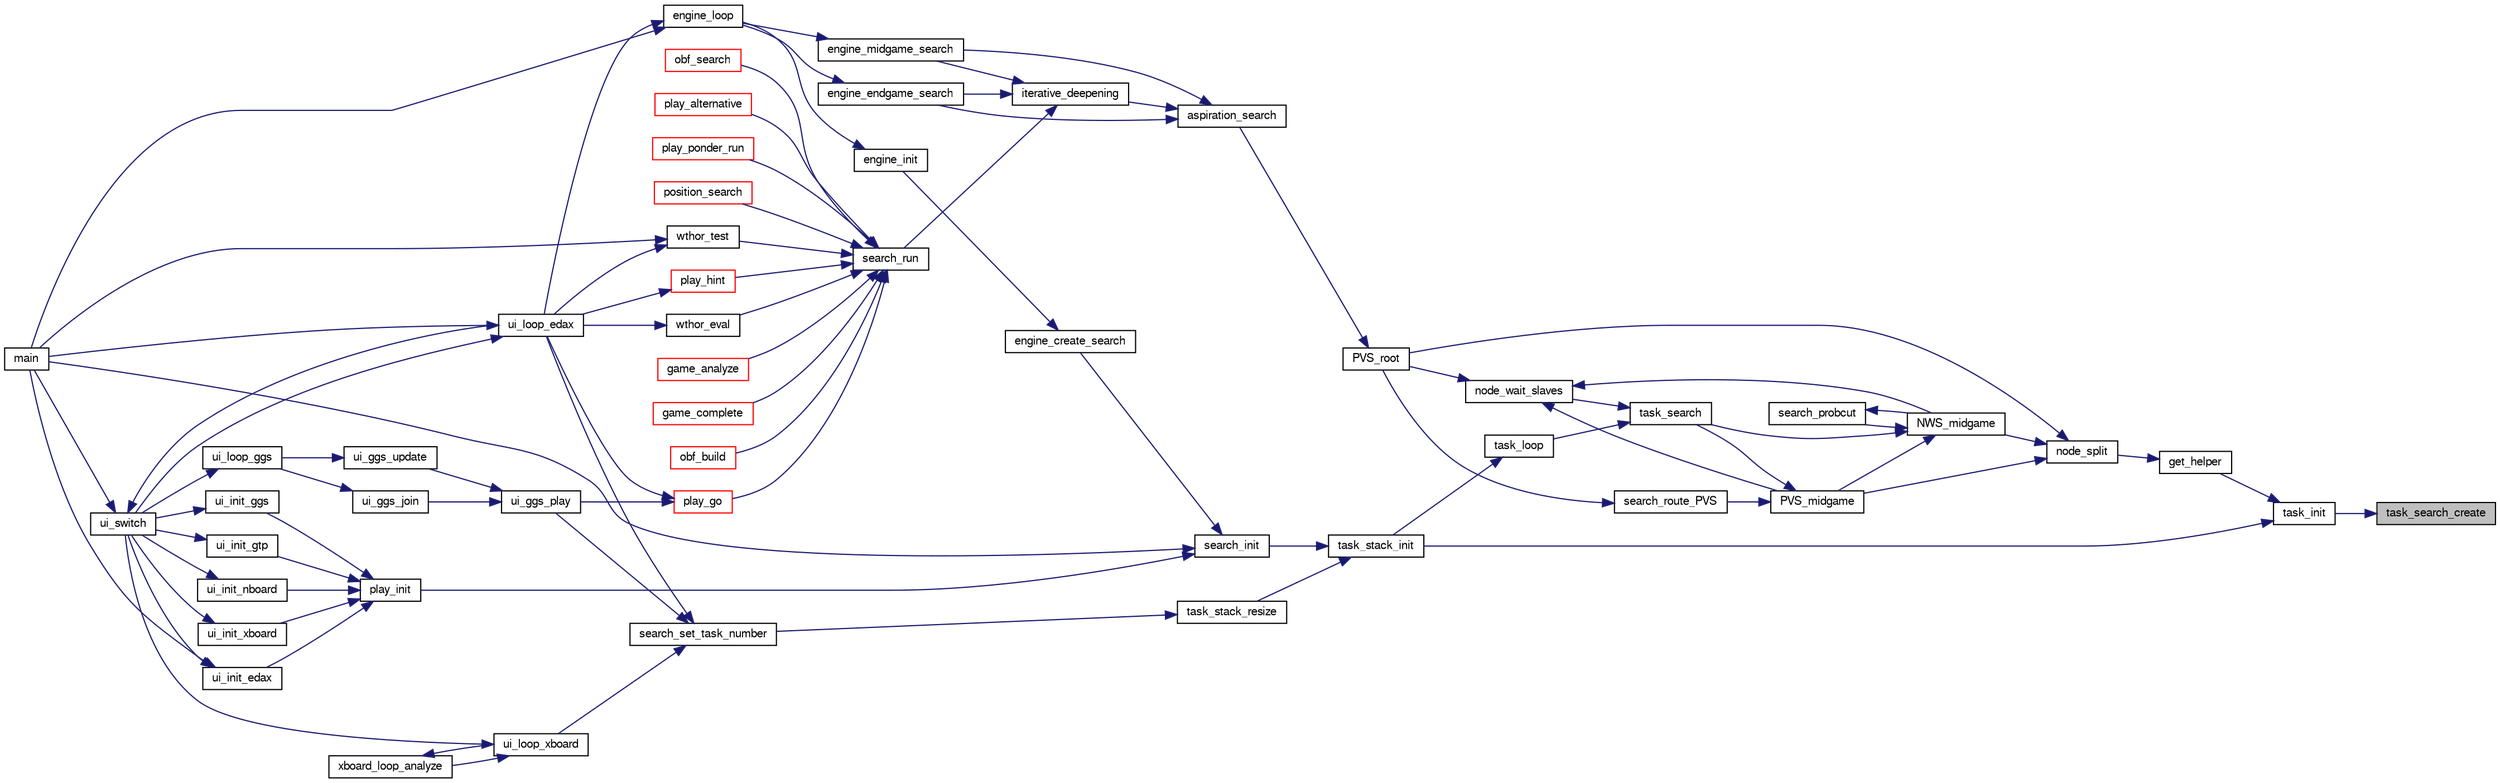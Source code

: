 digraph "task_search_create"
{
 // LATEX_PDF_SIZE
  bgcolor="transparent";
  edge [fontname="FreeSans",fontsize="10",labelfontname="FreeSans",labelfontsize="10"];
  node [fontname="FreeSans",fontsize="10",shape=record];
  rankdir="RL";
  Node1 [label="task_search_create",height=0.2,width=0.4,color="black", fillcolor="grey75", style="filled", fontcolor="black",tooltip="Create a search structure for a task."];
  Node1 -> Node2 [dir="back",color="midnightblue",fontsize="10",style="solid",fontname="FreeSans"];
  Node2 [label="task_init",height=0.2,width=0.4,color="black",URL="$ybwc_8c.html#a638ff15b10d60e8dde5b78cf7d32f4cb",tooltip="Initialize a task."];
  Node2 -> Node3 [dir="back",color="midnightblue",fontsize="10",style="solid",fontname="FreeSans"];
  Node3 [label="get_helper",height=0.2,width=0.4,color="black",URL="$ybwc_8c.html#af882b1bf581c1a2afc29dd8624478421",tooltip="Seek for & use an helper node."];
  Node3 -> Node4 [dir="back",color="midnightblue",fontsize="10",style="solid",fontname="FreeSans"];
  Node4 [label="node_split",height=0.2,width=0.4,color="black",URL="$ybwc_8c.html#a7dba05be5b187eb162b9311c91e22b38",tooltip="Node split."];
  Node4 -> Node5 [dir="back",color="midnightblue",fontsize="10",style="solid",fontname="FreeSans"];
  Node5 [label="NWS_midgame",height=0.2,width=0.4,color="black",URL="$midgame_8c.html#a124e89d53abb00ee28a9f3135b5682dc",tooltip="Evaluate a midgame position with a Null Window Search algorithm."];
  Node5 -> Node6 [dir="back",color="midnightblue",fontsize="10",style="solid",fontname="FreeSans"];
  Node6 [label="PVS_midgame",height=0.2,width=0.4,color="black",URL="$midgame_8c.html#a356424012da8237d13afb64450c0fb33",tooltip="Evaluate a position with a deep Principal Variation Search algorithm."];
  Node6 -> Node7 [dir="back",color="midnightblue",fontsize="10",style="solid",fontname="FreeSans"];
  Node7 [label="search_route_PVS",height=0.2,width=0.4,color="black",URL="$root_8c.html#ab2e5830644a88819b823d90fd9878d4d",tooltip="Reroute the PVS between midgame,endgame or terminal PVS."];
  Node7 -> Node8 [dir="back",color="midnightblue",fontsize="10",style="solid",fontname="FreeSans"];
  Node8 [label="PVS_root",height=0.2,width=0.4,color="black",URL="$root_8c.html#a1367650ce57b9632f862da187074edb7",tooltip="Principal Variation Search algorithm at the root of the tree."];
  Node8 -> Node9 [dir="back",color="midnightblue",fontsize="10",style="solid",fontname="FreeSans"];
  Node9 [label="aspiration_search",height=0.2,width=0.4,color="black",URL="$root_8c.html#ad7e7acc5e26be0248b45eff34678ee3b",tooltip="Aspiration window."];
  Node9 -> Node10 [dir="back",color="midnightblue",fontsize="10",style="solid",fontname="FreeSans"];
  Node10 [label="engine_endgame_search",height=0.2,width=0.4,color="black",URL="$cassio_8c.html#a59118e647ced4f05560b431b30ad73b9",tooltip="Endgame search."];
  Node10 -> Node11 [dir="back",color="midnightblue",fontsize="10",style="solid",fontname="FreeSans"];
  Node11 [label="engine_loop",height=0.2,width=0.4,color="black",URL="$cassio_8c.html#a3c5b977358cdb105de103ac2c2829f01",tooltip="Loop event."];
  Node11 -> Node12 [dir="back",color="midnightblue",fontsize="10",style="solid",fontname="FreeSans"];
  Node12 [label="main",height=0.2,width=0.4,color="black",URL="$main_8c.html#a3c04138a5bfe5d72780bb7e82a18e627",tooltip="edax main function."];
  Node11 -> Node13 [dir="back",color="midnightblue",fontsize="10",style="solid",fontname="FreeSans"];
  Node13 [label="ui_loop_edax",height=0.2,width=0.4,color="black",URL="$edax_8c.html#a2354b96c7688bae32bedb6203d672f50",tooltip="Loop event."];
  Node13 -> Node12 [dir="back",color="midnightblue",fontsize="10",style="solid",fontname="FreeSans"];
  Node13 -> Node14 [dir="back",color="midnightblue",fontsize="10",style="solid",fontname="FreeSans"];
  Node14 [label="ui_switch",height=0.2,width=0.4,color="black",URL="$ui_8c.html#a4234d6b0fd690186ef0ec2fc2eba2d4d",tooltip="Switch between different User Interface."];
  Node14 -> Node12 [dir="back",color="midnightblue",fontsize="10",style="solid",fontname="FreeSans"];
  Node14 -> Node13 [dir="back",color="midnightblue",fontsize="10",style="solid",fontname="FreeSans"];
  Node9 -> Node15 [dir="back",color="midnightblue",fontsize="10",style="solid",fontname="FreeSans"];
  Node15 [label="engine_midgame_search",height=0.2,width=0.4,color="black",URL="$cassio_8c.html#a71ebe2bfb187238a48c94edd82cb3024",tooltip="Midgame search."];
  Node15 -> Node11 [dir="back",color="midnightblue",fontsize="10",style="solid",fontname="FreeSans"];
  Node9 -> Node16 [dir="back",color="midnightblue",fontsize="10",style="solid",fontname="FreeSans"];
  Node16 [label="iterative_deepening",height=0.2,width=0.4,color="black",URL="$root_8c.html#a0e77250a21e5f5d70917a5356c22f5f3",tooltip="Iterative deepening."];
  Node16 -> Node10 [dir="back",color="midnightblue",fontsize="10",style="solid",fontname="FreeSans"];
  Node16 -> Node15 [dir="back",color="midnightblue",fontsize="10",style="solid",fontname="FreeSans"];
  Node16 -> Node17 [dir="back",color="midnightblue",fontsize="10",style="solid",fontname="FreeSans"];
  Node17 [label="search_run",height=0.2,width=0.4,color="black",URL="$root_8c.html#ae8b727693fc7a90e504bd8abec158c84",tooltip="Search the bestmove of a given board."];
  Node17 -> Node18 [dir="back",color="midnightblue",fontsize="10",style="solid",fontname="FreeSans"];
  Node18 [label="game_analyze",height=0.2,width=0.4,color="red",URL="$game_8c.html#a17775ff0efa3d8592bed935dedb31a45",tooltip="Analyze an endgame."];
  Node17 -> Node22 [dir="back",color="midnightblue",fontsize="10",style="solid",fontname="FreeSans"];
  Node22 [label="game_complete",height=0.2,width=0.4,color="red",URL="$game_8c.html#a2478745958cb21430866a4ea503274df",tooltip="Terminate an unfinished game."];
  Node17 -> Node24 [dir="back",color="midnightblue",fontsize="10",style="solid",fontname="FreeSans"];
  Node24 [label="obf_build",height=0.2,width=0.4,color="red",URL="$obftest_8c.html#a6ed0f135c4cf4021e18eb1a965a72bfa",tooltip="Build an OBF structure."];
  Node17 -> Node26 [dir="back",color="midnightblue",fontsize="10",style="solid",fontname="FreeSans"];
  Node26 [label="obf_search",height=0.2,width=0.4,color="red",URL="$obftest_8c.html#ab9783a5ca8dc9d2b69ed9ae61945bbfb",tooltip="Analyze an OBF structure."];
  Node17 -> Node29 [dir="back",color="midnightblue",fontsize="10",style="solid",fontname="FreeSans"];
  Node29 [label="play_alternative",height=0.2,width=0.4,color="red",URL="$play_8c.html#ab220e1e3acf69015cd2e2b32abbdbaae",tooltip="Seek for the best alternative move."];
  Node17 -> Node31 [dir="back",color="midnightblue",fontsize="10",style="solid",fontname="FreeSans"];
  Node31 [label="play_go",height=0.2,width=0.4,color="red",URL="$play_8c.html#aeba64a0b6660a04cff93da447da3f746",tooltip="Start thinking."];
  Node31 -> Node32 [dir="back",color="midnightblue",fontsize="10",style="solid",fontname="FreeSans"];
  Node32 [label="ui_ggs_play",height=0.2,width=0.4,color="black",URL="$ggs_8c.html#a55704d516945d0fc38a4aae02fca1bfe",tooltip="ui_ggs_play"];
  Node32 -> Node33 [dir="back",color="midnightblue",fontsize="10",style="solid",fontname="FreeSans"];
  Node33 [label="ui_ggs_join",height=0.2,width=0.4,color="black",URL="$ggs_8c.html#afc8b9c7d5dd5c68bdabac6790ff83aff",tooltip="ui_ggs_join"];
  Node33 -> Node34 [dir="back",color="midnightblue",fontsize="10",style="solid",fontname="FreeSans"];
  Node34 [label="ui_loop_ggs",height=0.2,width=0.4,color="black",URL="$ggs_8c.html#a245d5c8f964506584b8d505c7305eb94",tooltip="ui_loop_ggs"];
  Node34 -> Node14 [dir="back",color="midnightblue",fontsize="10",style="solid",fontname="FreeSans"];
  Node32 -> Node35 [dir="back",color="midnightblue",fontsize="10",style="solid",fontname="FreeSans"];
  Node35 [label="ui_ggs_update",height=0.2,width=0.4,color="black",URL="$ggs_8c.html#add208abcf5430b768477f3ea02a2b139",tooltip="ui_ggs_update"];
  Node35 -> Node34 [dir="back",color="midnightblue",fontsize="10",style="solid",fontname="FreeSans"];
  Node31 -> Node13 [dir="back",color="midnightblue",fontsize="10",style="solid",fontname="FreeSans"];
  Node17 -> Node41 [dir="back",color="midnightblue",fontsize="10",style="solid",fontname="FreeSans"];
  Node41 [label="play_hint",height=0.2,width=0.4,color="red",URL="$play_8c.html#a331a1824215c3c7be0241fe0e2d4da57",tooltip="Start thinking."];
  Node41 -> Node13 [dir="back",color="midnightblue",fontsize="10",style="solid",fontname="FreeSans"];
  Node17 -> Node42 [dir="back",color="midnightblue",fontsize="10",style="solid",fontname="FreeSans"];
  Node42 [label="play_ponder_run",height=0.2,width=0.4,color="red",URL="$play_8c.html#a6a826d8e8634b46e269daeed05de785c",tooltip="do ponderation."];
  Node17 -> Node46 [dir="back",color="midnightblue",fontsize="10",style="solid",fontname="FreeSans"];
  Node46 [label="position_search",height=0.2,width=0.4,color="red",URL="$book_8c.html#ad3b2686173649c214c8349e5e3da0aca",tooltip="Evaluate a position."];
  Node17 -> Node71 [dir="back",color="midnightblue",fontsize="10",style="solid",fontname="FreeSans"];
  Node71 [label="wthor_eval",height=0.2,width=0.4,color="black",URL="$base_8c.html#a86b72b1d7f3ee47ec62cbb618546ec70",tooltip="Test Eval with a wthor base."];
  Node71 -> Node13 [dir="back",color="midnightblue",fontsize="10",style="solid",fontname="FreeSans"];
  Node17 -> Node21 [dir="back",color="midnightblue",fontsize="10",style="solid",fontname="FreeSans"];
  Node21 [label="wthor_test",height=0.2,width=0.4,color="black",URL="$base_8c.html#acd4aaf9717e79148da6c763b1c022016",tooltip="Test Search with a wthor base."];
  Node21 -> Node12 [dir="back",color="midnightblue",fontsize="10",style="solid",fontname="FreeSans"];
  Node21 -> Node13 [dir="back",color="midnightblue",fontsize="10",style="solid",fontname="FreeSans"];
  Node6 -> Node72 [dir="back",color="midnightblue",fontsize="10",style="solid",fontname="FreeSans"];
  Node72 [label="task_search",height=0.2,width=0.4,color="black",URL="$ybwc_8c.html#aaa4fc1461e78cd5569318f9e19399e50",tooltip="A parallel search within a Task structure."];
  Node72 -> Node73 [dir="back",color="midnightblue",fontsize="10",style="solid",fontname="FreeSans"];
  Node73 [label="node_wait_slaves",height=0.2,width=0.4,color="black",URL="$ybwc_8c.html#a6cab65bf7dade2f8653a2e3276b89c78",tooltip="Wait for slaves termination."];
  Node73 -> Node5 [dir="back",color="midnightblue",fontsize="10",style="solid",fontname="FreeSans"];
  Node73 -> Node6 [dir="back",color="midnightblue",fontsize="10",style="solid",fontname="FreeSans"];
  Node73 -> Node8 [dir="back",color="midnightblue",fontsize="10",style="solid",fontname="FreeSans"];
  Node72 -> Node74 [dir="back",color="midnightblue",fontsize="10",style="solid",fontname="FreeSans"];
  Node74 [label="task_loop",height=0.2,width=0.4,color="black",URL="$ybwc_8c.html#a6b16943d9461c507b37a3228768e840d",tooltip="The main loop runned by a task."];
  Node74 -> Node75 [dir="back",color="midnightblue",fontsize="10",style="solid",fontname="FreeSans"];
  Node75 [label="task_stack_init",height=0.2,width=0.4,color="black",URL="$ybwc_8c.html#a9cb14f779a1d8a9e62b7f7acdbd0eebe",tooltip="Initialize the stack of tasks."];
  Node75 -> Node76 [dir="back",color="midnightblue",fontsize="10",style="solid",fontname="FreeSans"];
  Node76 [label="search_init",height=0.2,width=0.4,color="black",URL="$search_8c.html#a1b7d29da171f6927ea8212ee768f37c9",tooltip="Init the main search."];
  Node76 -> Node77 [dir="back",color="midnightblue",fontsize="10",style="solid",fontname="FreeSans"];
  Node77 [label="engine_create_search",height=0.2,width=0.4,color="black",URL="$cassio_8c.html#a11a5cdab7fa3b7498c05a4e9c24301ba",tooltip="Create engine search."];
  Node77 -> Node78 [dir="back",color="midnightblue",fontsize="10",style="solid",fontname="FreeSans"];
  Node78 [label="engine_init",height=0.2,width=0.4,color="black",URL="$cassio_8c.html#ab072fb80ef54455dae0b96a71d5ee845",tooltip="Create a new Othello engine."];
  Node78 -> Node11 [dir="back",color="midnightblue",fontsize="10",style="solid",fontname="FreeSans"];
  Node76 -> Node12 [dir="back",color="midnightblue",fontsize="10",style="solid",fontname="FreeSans"];
  Node76 -> Node79 [dir="back",color="midnightblue",fontsize="10",style="solid",fontname="FreeSans"];
  Node79 [label="play_init",height=0.2,width=0.4,color="black",URL="$play_8c.html#a6d31b5bcf034cd633bd2b93e634db42e",tooltip="Initialization."];
  Node79 -> Node55 [dir="back",color="midnightblue",fontsize="10",style="solid",fontname="FreeSans"];
  Node55 [label="ui_init_edax",height=0.2,width=0.4,color="black",URL="$edax_8c.html#a81c315385e722ec80548a441fb48f2d1",tooltip="initialize edax protocol."];
  Node55 -> Node12 [dir="back",color="midnightblue",fontsize="10",style="solid",fontname="FreeSans"];
  Node55 -> Node14 [dir="back",color="midnightblue",fontsize="10",style="solid",fontname="FreeSans"];
  Node79 -> Node56 [dir="back",color="midnightblue",fontsize="10",style="solid",fontname="FreeSans"];
  Node56 [label="ui_init_ggs",height=0.2,width=0.4,color="black",URL="$ggs_8c.html#aca24423d5b56d3910b76408a0f9712f7",tooltip="ui_init_ggs"];
  Node56 -> Node14 [dir="back",color="midnightblue",fontsize="10",style="solid",fontname="FreeSans"];
  Node79 -> Node57 [dir="back",color="midnightblue",fontsize="10",style="solid",fontname="FreeSans"];
  Node57 [label="ui_init_gtp",height=0.2,width=0.4,color="black",URL="$gtp_8c.html#a7b42dec8ff972c87d5daee524f7e1cc1",tooltip="initialize edax protocol"];
  Node57 -> Node14 [dir="back",color="midnightblue",fontsize="10",style="solid",fontname="FreeSans"];
  Node79 -> Node58 [dir="back",color="midnightblue",fontsize="10",style="solid",fontname="FreeSans"];
  Node58 [label="ui_init_nboard",height=0.2,width=0.4,color="black",URL="$nboard_8c.html#ab5139f1429f56d5e64bdd2172193d01f",tooltip="initialize edax protocol"];
  Node58 -> Node14 [dir="back",color="midnightblue",fontsize="10",style="solid",fontname="FreeSans"];
  Node79 -> Node59 [dir="back",color="midnightblue",fontsize="10",style="solid",fontname="FreeSans"];
  Node59 [label="ui_init_xboard",height=0.2,width=0.4,color="black",URL="$ui_8h.html#a5ec1cf7d2d607dd20072ae467b3c16e4",tooltip="initialize xboard protocol."];
  Node59 -> Node14 [dir="back",color="midnightblue",fontsize="10",style="solid",fontname="FreeSans"];
  Node75 -> Node80 [dir="back",color="midnightblue",fontsize="10",style="solid",fontname="FreeSans"];
  Node80 [label="task_stack_resize",height=0.2,width=0.4,color="black",URL="$ybwc_8c.html#a95a724079314f7b0fa62a0d83ad74541",tooltip="Resize the stack of tasks."];
  Node80 -> Node81 [dir="back",color="midnightblue",fontsize="10",style="solid",fontname="FreeSans"];
  Node81 [label="search_set_task_number",height=0.2,width=0.4,color="black",URL="$search_8c.html#a68cd7675b74d22fc78ce88467e02d6ab",tooltip="Change the number of task."];
  Node81 -> Node32 [dir="back",color="midnightblue",fontsize="10",style="solid",fontname="FreeSans"];
  Node81 -> Node13 [dir="back",color="midnightblue",fontsize="10",style="solid",fontname="FreeSans"];
  Node81 -> Node39 [dir="back",color="midnightblue",fontsize="10",style="solid",fontname="FreeSans"];
  Node39 [label="ui_loop_xboard",height=0.2,width=0.4,color="black",URL="$ui_8h.html#af80ec70d3d08eb4c17c84d3997aaba0f",tooltip="Loop event."];
  Node39 -> Node14 [dir="back",color="midnightblue",fontsize="10",style="solid",fontname="FreeSans"];
  Node39 -> Node40 [dir="back",color="midnightblue",fontsize="10",style="solid",fontname="FreeSans"];
  Node40 [label="xboard_loop_analyze",height=0.2,width=0.4,color="black",URL="$xboard_8c.html#a6ec4f7e4a6e59e32b5eb95b566f098c8",tooltip="Analyze."];
  Node40 -> Node39 [dir="back",color="midnightblue",fontsize="10",style="solid",fontname="FreeSans"];
  Node5 -> Node82 [dir="back",color="midnightblue",fontsize="10",style="solid",fontname="FreeSans"];
  Node82 [label="search_probcut",height=0.2,width=0.4,color="black",URL="$midgame_8c.html#a232fed82bb28cdcc18d59d1cfecab0f1",tooltip="Probcut."];
  Node82 -> Node5 [dir="back",color="midnightblue",fontsize="10",style="solid",fontname="FreeSans"];
  Node5 -> Node72 [dir="back",color="midnightblue",fontsize="10",style="solid",fontname="FreeSans"];
  Node4 -> Node6 [dir="back",color="midnightblue",fontsize="10",style="solid",fontname="FreeSans"];
  Node4 -> Node8 [dir="back",color="midnightblue",fontsize="10",style="solid",fontname="FreeSans"];
  Node2 -> Node75 [dir="back",color="midnightblue",fontsize="10",style="solid",fontname="FreeSans"];
}
